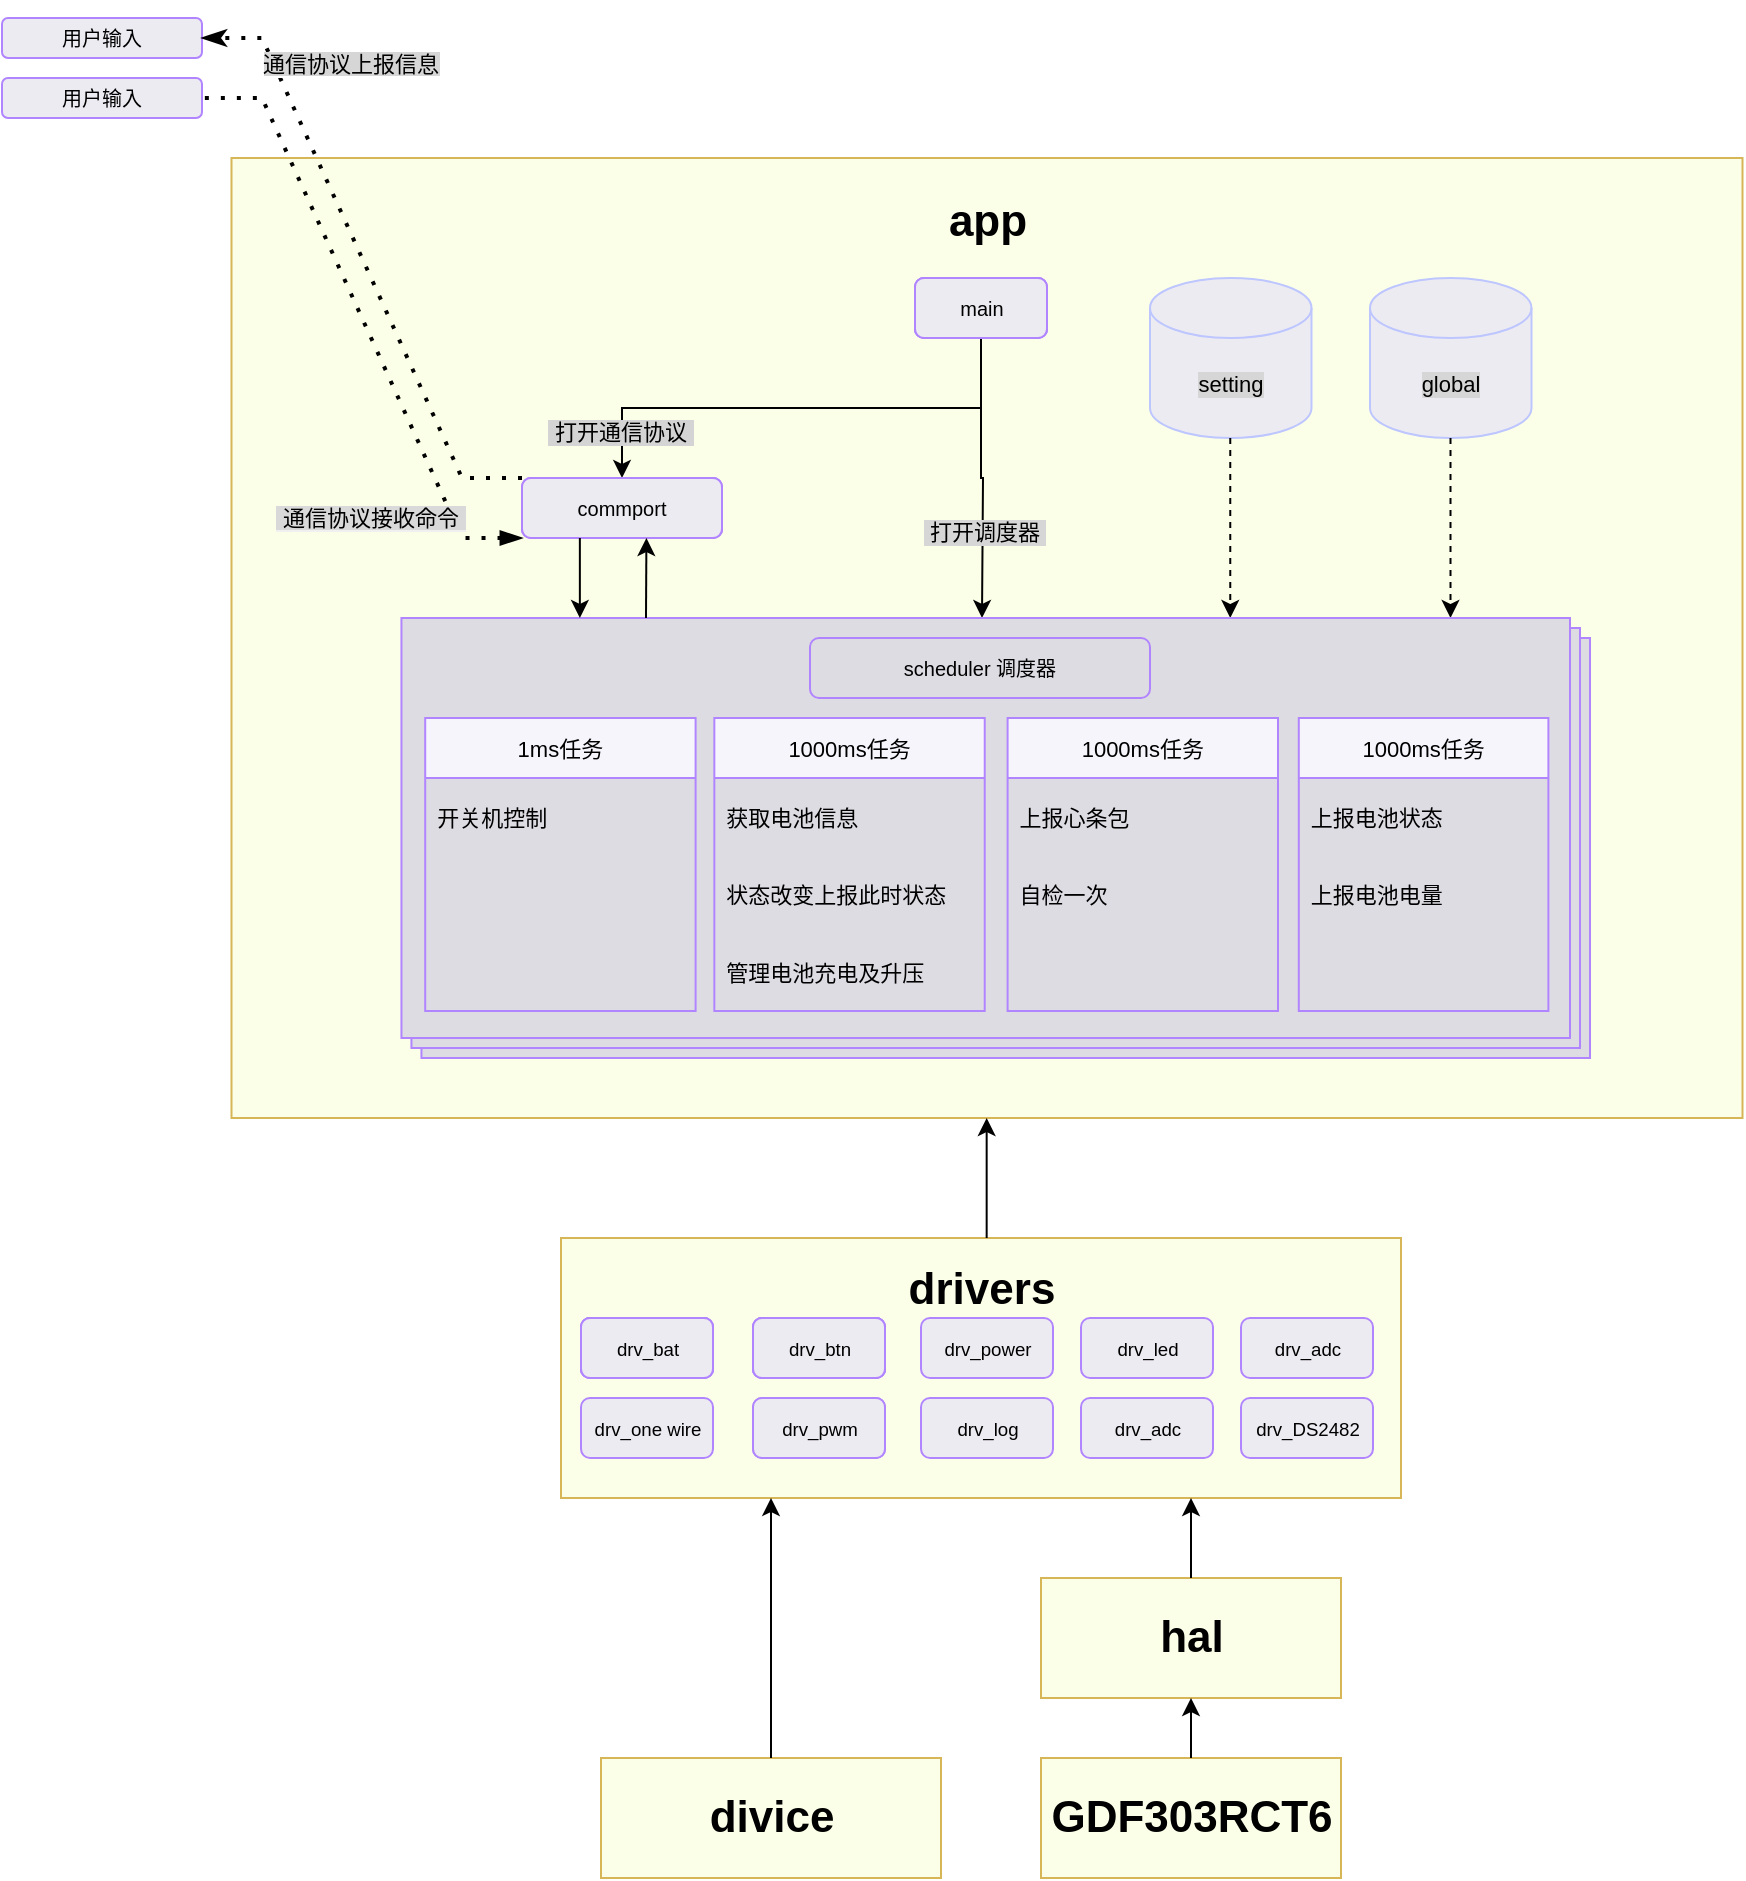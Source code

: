<mxfile version="20.2.2" type="github">
  <diagram id="prtHgNgQTEPvFCAcTncT" name="Page-1">
    <mxGraphModel dx="2300" dy="767" grid="1" gridSize="10" guides="1" tooltips="1" connect="1" arrows="1" fold="1" page="1" pageScale="1" pageWidth="827" pageHeight="1169" math="0" shadow="0">
      <root>
        <mxCell id="0" />
        <mxCell id="1" parent="0" />
        <mxCell id="XZaAGWMHw-ofj6j569ZM-145" value="" style="group;dashed=1;strokeColor=none;" vertex="1" connectable="0" parent="1">
          <mxGeometry x="80.75" y="180" width="755.5" height="670" as="geometry" />
        </mxCell>
        <mxCell id="XZaAGWMHw-ofj6j569ZM-3" value="&lt;b&gt;&lt;font style=&quot;font-size: 22px;&quot;&gt;app&lt;br&gt;&lt;/font&gt;&lt;/b&gt;&lt;br&gt;&lt;br&gt;&lt;br&gt;&lt;br&gt;&lt;br&gt;&lt;br&gt;&lt;br&gt;&lt;br&gt;&lt;br&gt;&lt;br&gt;&lt;br&gt;&lt;br&gt;&lt;br&gt;&lt;br&gt;&lt;br&gt;&lt;br&gt;&lt;br&gt;&lt;br&gt;&lt;br&gt;&lt;br&gt;&lt;br&gt;&lt;br&gt;&lt;br&gt;&lt;br&gt;&lt;br&gt;&lt;br&gt;&lt;br&gt;&lt;br&gt;&lt;br&gt;" style="rounded=0;whiteSpace=wrap;html=1;fillColor=#FCFFE8;strokeColor=#d6b656;" vertex="1" parent="XZaAGWMHw-ofj6j569ZM-145">
          <mxGeometry width="755.5" height="480" as="geometry" />
        </mxCell>
        <mxCell id="XZaAGWMHw-ofj6j569ZM-4" value="&lt;font style=&quot;font-size: 22px;&quot;&gt;&lt;b&gt;&lt;br&gt;&lt;br&gt;&lt;br&gt;drivers&lt;br&gt;&lt;br&gt;&lt;br&gt;&lt;br&gt;&lt;br&gt;&lt;br&gt;&lt;br&gt;&lt;/b&gt;&lt;/font&gt;" style="rounded=0;whiteSpace=wrap;html=1;fillColor=#FCFFE8;strokeColor=#d6b656;" vertex="1" parent="XZaAGWMHw-ofj6j569ZM-145">
          <mxGeometry x="164.75" y="540" width="420" height="130" as="geometry" />
        </mxCell>
        <mxCell id="XZaAGWMHw-ofj6j569ZM-142" value="" style="endArrow=classic;html=1;rounded=0;" edge="1" parent="XZaAGWMHw-ofj6j569ZM-145">
          <mxGeometry width="50" height="50" relative="1" as="geometry">
            <mxPoint x="377.58" y="540" as="sourcePoint" />
            <mxPoint x="377.58" y="480" as="targetPoint" />
          </mxGeometry>
        </mxCell>
        <mxCell id="XZaAGWMHw-ofj6j569ZM-148" value="setting" style="shape=cylinder3;whiteSpace=wrap;html=1;boundedLbl=1;backgroundOutline=1;size=15;labelBackgroundColor=#D6D6D6;fontSize=11;fontColor=default;strokeColor=#BDC6FF;fillColor=#EDEBF2;" vertex="1" parent="XZaAGWMHw-ofj6j569ZM-145">
          <mxGeometry x="459.25" y="60" width="80.75" height="80" as="geometry" />
        </mxCell>
        <mxCell id="XZaAGWMHw-ofj6j569ZM-149" value="global" style="shape=cylinder3;whiteSpace=wrap;html=1;boundedLbl=1;backgroundOutline=1;size=15;labelBackgroundColor=#D6D6D6;fontSize=11;fontColor=default;strokeColor=#BDC6FF;fillColor=#EDEBF2;" vertex="1" parent="XZaAGWMHw-ofj6j569ZM-145">
          <mxGeometry x="569.25" y="60" width="80.75" height="80" as="geometry" />
        </mxCell>
        <mxCell id="XZaAGWMHw-ofj6j569ZM-158" value="" style="endArrow=classic;html=1;rounded=0;targetPerimeterSpacing=0;strokeColor=#000000;elbow=vertical;exitX=0.5;exitY=1;exitDx=0;exitDy=0;dashed=1;" edge="1" parent="XZaAGWMHw-ofj6j569ZM-145">
          <mxGeometry width="50" height="50" relative="1" as="geometry">
            <mxPoint x="609.5" y="140" as="sourcePoint" />
            <mxPoint x="609.5" y="230" as="targetPoint" />
          </mxGeometry>
        </mxCell>
        <mxCell id="XZaAGWMHw-ofj6j569ZM-159" value="" style="endArrow=classic;html=1;rounded=0;targetPerimeterSpacing=0;strokeColor=#000000;elbow=vertical;exitX=0.5;exitY=1;exitDx=0;exitDy=0;dashed=1;" edge="1" parent="XZaAGWMHw-ofj6j569ZM-145">
          <mxGeometry width="50" height="50" relative="1" as="geometry">
            <mxPoint x="499.38" y="140" as="sourcePoint" />
            <mxPoint x="499.38" y="230" as="targetPoint" />
          </mxGeometry>
        </mxCell>
        <mxCell id="XZaAGWMHw-ofj6j569ZM-5" value="&lt;font style=&quot;font-size: 22px;&quot;&gt;&lt;b&gt;GDF303RCT6&lt;/b&gt;&lt;/font&gt;" style="rounded=0;whiteSpace=wrap;html=1;fillColor=#FCFFE8;strokeColor=#d6b656;" vertex="1" parent="1">
          <mxGeometry x="485.5" y="980" width="150" height="60" as="geometry" />
        </mxCell>
        <mxCell id="XZaAGWMHw-ofj6j569ZM-6" value="&lt;b&gt;&lt;font style=&quot;font-size: 22px;&quot;&gt;hal&lt;/font&gt;&lt;/b&gt;" style="rounded=0;whiteSpace=wrap;html=1;fillColor=#FCFFE8;strokeColor=#d6b656;" vertex="1" parent="1">
          <mxGeometry x="485.5" y="890" width="150" height="60" as="geometry" />
        </mxCell>
        <mxCell id="XZaAGWMHw-ofj6j569ZM-7" value="&lt;font style=&quot;font-size: 22px;&quot;&gt;&lt;b&gt;divice&lt;/b&gt;&lt;/font&gt;" style="rounded=0;whiteSpace=wrap;html=1;fillColor=#FCFFE8;strokeColor=#d6b656;" vertex="1" parent="1">
          <mxGeometry x="265.5" y="980" width="170" height="60" as="geometry" />
        </mxCell>
        <mxCell id="XZaAGWMHw-ofj6j569ZM-9" value="" style="endArrow=classic;html=1;rounded=0;exitX=0.5;exitY=0;exitDx=0;exitDy=0;entryX=0.5;entryY=1;entryDx=0;entryDy=0;" edge="1" parent="1" source="XZaAGWMHw-ofj6j569ZM-5" target="XZaAGWMHw-ofj6j569ZM-6">
          <mxGeometry width="50" height="50" relative="1" as="geometry">
            <mxPoint x="385.5" y="860" as="sourcePoint" />
            <mxPoint x="435.5" y="810" as="targetPoint" />
          </mxGeometry>
        </mxCell>
        <mxCell id="XZaAGWMHw-ofj6j569ZM-11" value="" style="endArrow=classic;html=1;rounded=0;exitX=0.5;exitY=0;exitDx=0;exitDy=0;entryX=0.25;entryY=1;entryDx=0;entryDy=0;" edge="1" parent="1" source="XZaAGWMHw-ofj6j569ZM-7" target="XZaAGWMHw-ofj6j569ZM-4">
          <mxGeometry width="50" height="50" relative="1" as="geometry">
            <mxPoint x="330" y="1010" as="sourcePoint" />
            <mxPoint x="330" y="970" as="targetPoint" />
          </mxGeometry>
        </mxCell>
        <mxCell id="XZaAGWMHw-ofj6j569ZM-12" value="" style="endArrow=classic;html=1;rounded=0;exitX=0.5;exitY=0;exitDx=0;exitDy=0;entryX=0.75;entryY=1;entryDx=0;entryDy=0;" edge="1" parent="1" source="XZaAGWMHw-ofj6j569ZM-6" target="XZaAGWMHw-ofj6j569ZM-4">
          <mxGeometry width="50" height="50" relative="1" as="geometry">
            <mxPoint x="560.5" y="1020" as="sourcePoint" />
            <mxPoint x="560.5" y="980" as="targetPoint" />
          </mxGeometry>
        </mxCell>
        <mxCell id="XZaAGWMHw-ofj6j569ZM-15" value="&lt;p class=&quot;MsoNormal&quot;&gt;&lt;span style=&quot;font-family: 等线; font-size: 7pt;&quot;&gt;&lt;font face=&quot;Arial&quot;&gt;drv_&lt;/font&gt;&lt;/span&gt;&lt;span style=&quot;font-family: Arial; font-size: 7pt;&quot;&gt;bat&lt;/span&gt;&lt;/p&gt;" style="rounded=1;whiteSpace=wrap;html=1;fillColor=#FCFFE8;strokeColor=#B185FF;" vertex="1" parent="1">
          <mxGeometry x="255.5" y="760" width="66" height="30" as="geometry" />
        </mxCell>
        <mxCell id="XZaAGWMHw-ofj6j569ZM-16" value="&lt;p class=&quot;MsoNormal&quot;&gt;&lt;span style=&quot;font-family: 等线; font-size: 7pt;&quot;&gt;&lt;font face=&quot;Arial&quot;&gt;drv_&lt;/font&gt;&lt;/span&gt;&lt;span style=&quot;font-family: Arial; font-size: 7pt;&quot;&gt;power&lt;/span&gt;&lt;/p&gt;" style="rounded=1;whiteSpace=wrap;html=1;fillColor=#EDEBF2;strokeColor=#B185FF;" vertex="1" parent="1">
          <mxGeometry x="425.5" y="760" width="66" height="30" as="geometry" />
        </mxCell>
        <mxCell id="XZaAGWMHw-ofj6j569ZM-17" value="&lt;p class=&quot;MsoNormal&quot;&gt;&lt;span style=&quot;font-family: 等线; font-size: 7pt;&quot;&gt;&lt;font face=&quot;Arial&quot;&gt;drv_&lt;/font&gt;&lt;/span&gt;&lt;span style=&quot;font-family: Arial; font-size: 7pt;&quot;&gt;led&lt;/span&gt;&lt;/p&gt;" style="rounded=1;whiteSpace=wrap;html=1;fillColor=#EDEBF2;strokeColor=#B185FF;" vertex="1" parent="1">
          <mxGeometry x="505.5" y="760" width="66" height="30" as="geometry" />
        </mxCell>
        <mxCell id="XZaAGWMHw-ofj6j569ZM-18" value="&lt;p class=&quot;MsoNormal&quot;&gt;&lt;span style=&quot;font-family: 等线; font-size: 7pt;&quot;&gt;&lt;font face=&quot;Arial&quot;&gt;drv_&lt;/font&gt;&lt;/span&gt;&lt;span style=&quot;font-family: Arial; font-size: 7pt;&quot;&gt;btn&lt;/span&gt;&lt;/p&gt;" style="rounded=1;whiteSpace=wrap;html=1;fillColor=#FCFFE8;strokeColor=#B185FF;" vertex="1" parent="1">
          <mxGeometry x="341.5" y="760" width="66" height="30" as="geometry" />
        </mxCell>
        <mxCell id="XZaAGWMHw-ofj6j569ZM-20" value="&lt;p class=&quot;MsoNormal&quot;&gt;&lt;span style=&quot;font-family: 等线; font-size: 7pt;&quot;&gt;&lt;font face=&quot;Arial&quot;&gt;drv_&lt;/font&gt;&lt;/span&gt;&lt;span style=&quot;font-family: Arial; font-size: 7pt;&quot;&gt;one wire&lt;/span&gt;&lt;/p&gt;" style="rounded=1;whiteSpace=wrap;html=1;fillColor=#EDEBF2;strokeColor=#B185FF;" vertex="1" parent="1">
          <mxGeometry x="255.5" y="800" width="66" height="30" as="geometry" />
        </mxCell>
        <mxCell id="XZaAGWMHw-ofj6j569ZM-21" value="&lt;p class=&quot;MsoNormal&quot;&gt;&lt;span style=&quot;font-family: 等线; font-size: 7pt;&quot;&gt;&lt;font face=&quot;Arial&quot;&gt;drv_&lt;/font&gt;&lt;/span&gt;&lt;span style=&quot;font-family: Arial; font-size: 7pt;&quot;&gt;pwm&lt;/span&gt;&lt;/p&gt;" style="rounded=1;whiteSpace=wrap;html=1;fillColor=#DEDCE3;strokeColor=#B185FF;" vertex="1" parent="1">
          <mxGeometry x="341.5" y="800" width="66" height="30" as="geometry" />
        </mxCell>
        <mxCell id="XZaAGWMHw-ofj6j569ZM-22" value="&lt;p class=&quot;MsoNormal&quot;&gt;&lt;span style=&quot;font-family: 等线; font-size: 7pt;&quot;&gt;&lt;font face=&quot;Arial&quot;&gt;drv_&lt;/font&gt;&lt;/span&gt;&lt;span style=&quot;font-family: Arial; font-size: 7pt;&quot;&gt;log&lt;/span&gt;&lt;/p&gt;" style="rounded=1;whiteSpace=wrap;html=1;fillColor=#EDEBF2;strokeColor=#B185FF;" vertex="1" parent="1">
          <mxGeometry x="425.5" y="800" width="66" height="30" as="geometry" />
        </mxCell>
        <mxCell id="XZaAGWMHw-ofj6j569ZM-24" value="&lt;p class=&quot;MsoNormal&quot;&gt;&lt;span style=&quot;font-family: 等线; font-size: 7pt;&quot;&gt;&lt;font face=&quot;Arial&quot;&gt;drv_&lt;/font&gt;&lt;/span&gt;&lt;span style=&quot;font-family: Arial; font-size: 7pt;&quot;&gt;adc&lt;/span&gt;&lt;/p&gt;" style="rounded=1;whiteSpace=wrap;html=1;fillColor=#EDEBF2;strokeColor=#B185FF;" vertex="1" parent="1">
          <mxGeometry x="505.5" y="800" width="66" height="30" as="geometry" />
        </mxCell>
        <mxCell id="XZaAGWMHw-ofj6j569ZM-26" value="&lt;p class=&quot;MsoNormal&quot;&gt;&lt;span style=&quot;font-family: 等线; font-size: 7pt;&quot;&gt;&lt;font face=&quot;Arial&quot;&gt;drv_&lt;/font&gt;&lt;/span&gt;&lt;span style=&quot;font-family: Arial; font-size: 7pt;&quot;&gt;adc&lt;/span&gt;&lt;/p&gt;" style="rounded=1;whiteSpace=wrap;html=1;fillColor=#EDEBF2;strokeColor=#B185FF;" vertex="1" parent="1">
          <mxGeometry x="585.5" y="760" width="66" height="30" as="geometry" />
        </mxCell>
        <mxCell id="XZaAGWMHw-ofj6j569ZM-27" value="&lt;p class=&quot;MsoNormal&quot;&gt;&lt;span style=&quot;font-family: 等线; font-size: 7pt;&quot;&gt;&lt;font face=&quot;Arial&quot;&gt;drv_DS2482&lt;/font&gt;&lt;/span&gt;&lt;/p&gt;" style="rounded=1;whiteSpace=wrap;html=1;fillColor=#EDEBF2;strokeColor=#B185FF;" vertex="1" parent="1">
          <mxGeometry x="585.5" y="800" width="66" height="30" as="geometry" />
        </mxCell>
        <mxCell id="XZaAGWMHw-ofj6j569ZM-28" value="&lt;p class=&quot;MsoNormal&quot;&gt;&lt;span style=&quot;font-family: 等线; font-size: 7pt;&quot;&gt;&lt;font face=&quot;Arial&quot;&gt;drv_&lt;/font&gt;&lt;/span&gt;&lt;span style=&quot;font-family: Arial; font-size: 7pt;&quot;&gt;bat&lt;/span&gt;&lt;/p&gt;" style="rounded=1;whiteSpace=wrap;html=1;fillColor=#DEDCE3;strokeColor=#B185FF;" vertex="1" parent="1">
          <mxGeometry x="255.5" y="760" width="66" height="30" as="geometry" />
        </mxCell>
        <mxCell id="XZaAGWMHw-ofj6j569ZM-29" value="&lt;p class=&quot;MsoNormal&quot;&gt;&lt;span style=&quot;font-family: 等线; font-size: 7pt;&quot;&gt;&lt;font face=&quot;Arial&quot;&gt;drv_&lt;/font&gt;&lt;/span&gt;&lt;span style=&quot;font-family: Arial; font-size: 7pt;&quot;&gt;btn&lt;/span&gt;&lt;/p&gt;" style="rounded=1;whiteSpace=wrap;html=1;fillColor=#DEDCE3;strokeColor=#B185FF;" vertex="1" parent="1">
          <mxGeometry x="341.5" y="760" width="66" height="30" as="geometry" />
        </mxCell>
        <mxCell id="XZaAGWMHw-ofj6j569ZM-31" style="edgeStyle=orthogonalEdgeStyle;rounded=0;orthogonalLoop=1;jettySize=auto;html=1;exitX=0.5;exitY=1;exitDx=0;exitDy=0;strokeColor=#000000;" edge="1" parent="1" source="XZaAGWMHw-ofj6j569ZM-30">
          <mxGeometry relative="1" as="geometry">
            <mxPoint x="456" y="410" as="targetPoint" />
          </mxGeometry>
        </mxCell>
        <mxCell id="XZaAGWMHw-ofj6j569ZM-46" value="&amp;nbsp;打开调度器&amp;nbsp;" style="edgeLabel;html=1;align=center;verticalAlign=middle;resizable=0;points=[];labelBackgroundColor=#D6D6D6;" vertex="1" connectable="0" parent="XZaAGWMHw-ofj6j569ZM-31">
          <mxGeometry x="0.389" relative="1" as="geometry">
            <mxPoint as="offset" />
          </mxGeometry>
        </mxCell>
        <mxCell id="XZaAGWMHw-ofj6j569ZM-36" style="edgeStyle=orthogonalEdgeStyle;rounded=0;orthogonalLoop=1;jettySize=auto;html=1;exitX=0.5;exitY=1;exitDx=0;exitDy=0;strokeColor=#000000;" edge="1" parent="1" source="XZaAGWMHw-ofj6j569ZM-30" target="XZaAGWMHw-ofj6j569ZM-35">
          <mxGeometry relative="1" as="geometry" />
        </mxCell>
        <mxCell id="XZaAGWMHw-ofj6j569ZM-47" value="&amp;nbsp;打开通信协议&amp;nbsp;" style="edgeLabel;html=1;align=center;verticalAlign=middle;resizable=0;points=[];labelBackgroundColor=#D4D4D4;" vertex="1" connectable="0" parent="XZaAGWMHw-ofj6j569ZM-36">
          <mxGeometry x="0.817" y="-1" relative="1" as="geometry">
            <mxPoint as="offset" />
          </mxGeometry>
        </mxCell>
        <mxCell id="XZaAGWMHw-ofj6j569ZM-30" value="&lt;p class=&quot;MsoNormal&quot;&gt;&lt;font size=&quot;1&quot; face=&quot;Arial&quot;&gt;main&lt;/font&gt;&lt;/p&gt;" style="rounded=1;whiteSpace=wrap;html=1;fillColor=#DEDCE3;strokeColor=#B185FF;" vertex="1" parent="1">
          <mxGeometry x="422.5" y="240" width="66" height="30" as="geometry" />
        </mxCell>
        <mxCell id="XZaAGWMHw-ofj6j569ZM-35" value="&lt;p class=&quot;MsoNormal&quot;&gt;&lt;font size=&quot;1&quot; face=&quot;Arial&quot;&gt;commport&lt;/font&gt;&lt;/p&gt;" style="rounded=1;whiteSpace=wrap;html=1;fillColor=#DEDCE3;strokeColor=#B185FF;" vertex="1" parent="1">
          <mxGeometry x="226" y="340" width="100" height="30" as="geometry" />
        </mxCell>
        <mxCell id="XZaAGWMHw-ofj6j569ZM-39" value="" style="endArrow=none;dashed=1;html=1;dashPattern=1 3;strokeWidth=2;rounded=0;entryX=1;entryY=0.5;entryDx=0;entryDy=0;edgeStyle=entityRelationEdgeStyle;elbow=vertical;exitX=0;exitY=1;exitDx=0;exitDy=0;targetPerimeterSpacing=0;startArrow=blockThin;startFill=1;" edge="1" parent="1" source="XZaAGWMHw-ofj6j569ZM-67" target="XZaAGWMHw-ofj6j569ZM-134">
          <mxGeometry width="50" height="50" relative="1" as="geometry">
            <mxPoint x="116" y="250" as="sourcePoint" />
            <mxPoint x="66" y="162.5" as="targetPoint" />
          </mxGeometry>
        </mxCell>
        <mxCell id="XZaAGWMHw-ofj6j569ZM-42" value="&lt;span style=&quot;background-color: rgb(217, 217, 217);&quot;&gt;&amp;nbsp;通信协议接收命令&amp;nbsp;&lt;/span&gt;" style="edgeLabel;html=1;align=center;verticalAlign=middle;resizable=0;points=[];labelBackgroundColor=#F0F0F0;" vertex="1" connectable="0" parent="XZaAGWMHw-ofj6j569ZM-39">
          <mxGeometry x="0.071" y="2" relative="1" as="geometry">
            <mxPoint x="10" y="109" as="offset" />
          </mxGeometry>
        </mxCell>
        <mxCell id="XZaAGWMHw-ofj6j569ZM-57" value="&lt;p class=&quot;MsoNormal&quot;&gt;&lt;font size=&quot;1&quot; face=&quot;Arial&quot;&gt;commport&lt;/font&gt;&lt;/p&gt;" style="rounded=1;whiteSpace=wrap;html=1;fillColor=#DEDCE3;strokeColor=#B185FF;" vertex="1" parent="1">
          <mxGeometry x="226" y="340" width="100" height="30" as="geometry" />
        </mxCell>
        <mxCell id="XZaAGWMHw-ofj6j569ZM-58" value="&lt;p class=&quot;MsoNormal&quot;&gt;&lt;font size=&quot;1&quot; face=&quot;Arial&quot;&gt;main&lt;/font&gt;&lt;/p&gt;" style="rounded=1;whiteSpace=wrap;html=1;fillColor=#DEDCE3;strokeColor=#B185FF;" vertex="1" parent="1">
          <mxGeometry x="422.5" y="240" width="66" height="30" as="geometry" />
        </mxCell>
        <mxCell id="XZaAGWMHw-ofj6j569ZM-60" value="&lt;p class=&quot;MsoNormal&quot;&gt;&lt;span style=&quot;font-family: 等线; font-size: 7pt;&quot;&gt;&lt;font face=&quot;Arial&quot;&gt;drv_&lt;/font&gt;&lt;/span&gt;&lt;span style=&quot;font-family: Arial; font-size: 7pt;&quot;&gt;btn&lt;/span&gt;&lt;/p&gt;" style="rounded=1;whiteSpace=wrap;html=1;fillColor=#DEDCE3;strokeColor=#B185FF;" vertex="1" parent="1">
          <mxGeometry x="341.5" y="760" width="66" height="30" as="geometry" />
        </mxCell>
        <mxCell id="XZaAGWMHw-ofj6j569ZM-61" value="&lt;p class=&quot;MsoNormal&quot;&gt;&lt;span style=&quot;font-family: 等线; font-size: 7pt;&quot;&gt;&lt;font face=&quot;Arial&quot;&gt;drv_&lt;/font&gt;&lt;/span&gt;&lt;span style=&quot;font-family: Arial; font-size: 7pt;&quot;&gt;bat&lt;/span&gt;&lt;/p&gt;" style="rounded=1;whiteSpace=wrap;html=1;fillColor=#DEDCE3;strokeColor=#B185FF;" vertex="1" parent="1">
          <mxGeometry x="255.5" y="760" width="66" height="30" as="geometry" />
        </mxCell>
        <mxCell id="XZaAGWMHw-ofj6j569ZM-67" value="&lt;p class=&quot;MsoNormal&quot;&gt;&lt;font size=&quot;1&quot; face=&quot;Arial&quot;&gt;commport&lt;/font&gt;&lt;/p&gt;" style="rounded=1;whiteSpace=wrap;html=1;fillColor=#EDEBF2;strokeColor=#B185FF;" vertex="1" parent="1">
          <mxGeometry x="226" y="340" width="100" height="30" as="geometry" />
        </mxCell>
        <mxCell id="XZaAGWMHw-ofj6j569ZM-68" value="&lt;p class=&quot;MsoNormal&quot;&gt;&lt;font size=&quot;1&quot; face=&quot;Arial&quot;&gt;main&lt;/font&gt;&lt;/p&gt;" style="rounded=1;whiteSpace=wrap;html=1;fillColor=#EDEBF2;strokeColor=#B185FF;" vertex="1" parent="1">
          <mxGeometry x="422.5" y="240" width="66" height="30" as="geometry" />
        </mxCell>
        <mxCell id="XZaAGWMHw-ofj6j569ZM-70" value="&lt;p class=&quot;MsoNormal&quot;&gt;&lt;span style=&quot;font-family: 等线; font-size: 7pt;&quot;&gt;&lt;font face=&quot;Arial&quot;&gt;drv_&lt;/font&gt;&lt;/span&gt;&lt;span style=&quot;font-family: Arial; font-size: 7pt;&quot;&gt;btn&lt;/span&gt;&lt;/p&gt;" style="rounded=1;whiteSpace=wrap;html=1;fillColor=#EDEBF2;strokeColor=#B185FF;" vertex="1" parent="1">
          <mxGeometry x="341.5" y="760" width="66" height="30" as="geometry" />
        </mxCell>
        <mxCell id="XZaAGWMHw-ofj6j569ZM-71" value="&lt;p class=&quot;MsoNormal&quot;&gt;&lt;span style=&quot;font-family: 等线; font-size: 7pt;&quot;&gt;&lt;font face=&quot;Arial&quot;&gt;drv_&lt;/font&gt;&lt;/span&gt;&lt;span style=&quot;font-family: Arial; font-size: 7pt;&quot;&gt;bat&lt;/span&gt;&lt;/p&gt;" style="rounded=1;whiteSpace=wrap;html=1;fillColor=#EDEBF2;strokeColor=#B185FF;" vertex="1" parent="1">
          <mxGeometry x="255.5" y="760" width="66" height="30" as="geometry" />
        </mxCell>
        <mxCell id="XZaAGWMHw-ofj6j569ZM-72" value="&lt;p class=&quot;MsoNormal&quot;&gt;&lt;span style=&quot;font-family: 等线; font-size: 7pt;&quot;&gt;&lt;font face=&quot;Arial&quot;&gt;drv_&lt;/font&gt;&lt;/span&gt;&lt;span style=&quot;font-family: Arial; font-size: 7pt;&quot;&gt;pwm&lt;/span&gt;&lt;/p&gt;" style="rounded=1;whiteSpace=wrap;html=1;fillColor=#EDEBF2;strokeColor=#B185FF;" vertex="1" parent="1">
          <mxGeometry x="341.5" y="800" width="66" height="30" as="geometry" />
        </mxCell>
        <mxCell id="XZaAGWMHw-ofj6j569ZM-78" value="" style="group;labelBackgroundColor=none;" vertex="1" connectable="0" parent="1">
          <mxGeometry x="240" y="410" width="520" height="220" as="geometry" />
        </mxCell>
        <mxCell id="XZaAGWMHw-ofj6j569ZM-44" value="" style="verticalLabelPosition=bottom;verticalAlign=top;html=1;shape=mxgraph.basic.layered_rect;dx=10;outlineConnect=0;labelBackgroundColor=#F0F0F0;strokeColor=#B185FF;fillColor=#DEDCE3;" vertex="1" parent="XZaAGWMHw-ofj6j569ZM-78">
          <mxGeometry x="-74.286" width="594.286" height="220" as="geometry" />
        </mxCell>
        <mxCell id="XZaAGWMHw-ofj6j569ZM-94" value="1ms任务" style="swimlane;fontStyle=0;childLayout=stackLayout;horizontal=1;startSize=30;horizontalStack=0;resizeParent=1;resizeParentMax=0;resizeLast=0;collapsible=1;marginBottom=0;labelBackgroundColor=none;fontSize=11;fontColor=default;strokeColor=#B185FF;fillColor=#F7F5FC;" vertex="1" parent="XZaAGWMHw-ofj6j569ZM-78">
          <mxGeometry x="-62.402" y="50.002" width="135.2" height="146.471" as="geometry" />
        </mxCell>
        <mxCell id="XZaAGWMHw-ofj6j569ZM-95" value="开关机控制" style="text;strokeColor=none;fillColor=none;align=left;verticalAlign=middle;spacingLeft=4;spacingRight=4;overflow=hidden;points=[[0,0.5],[1,0.5]];portConstraint=eastwest;rotatable=0;labelBackgroundColor=none;fontSize=11;fontColor=default;" vertex="1" parent="XZaAGWMHw-ofj6j569ZM-94">
          <mxGeometry y="30" width="135.2" height="38.824" as="geometry" />
        </mxCell>
        <mxCell id="XZaAGWMHw-ofj6j569ZM-96" value=" " style="text;strokeColor=none;fillColor=none;align=left;verticalAlign=middle;spacingLeft=4;spacingRight=4;overflow=hidden;points=[[0,0.5],[1,0.5]];portConstraint=eastwest;rotatable=0;labelBackgroundColor=none;fontSize=11;fontColor=default;" vertex="1" parent="XZaAGWMHw-ofj6j569ZM-94">
          <mxGeometry y="68.824" width="135.2" height="38.824" as="geometry" />
        </mxCell>
        <mxCell id="XZaAGWMHw-ofj6j569ZM-97" value=" " style="text;strokeColor=none;fillColor=none;align=left;verticalAlign=middle;spacingLeft=4;spacingRight=4;overflow=hidden;points=[[0,0.5],[1,0.5]];portConstraint=eastwest;rotatable=0;labelBackgroundColor=none;fontSize=11;fontColor=default;" vertex="1" parent="XZaAGWMHw-ofj6j569ZM-94">
          <mxGeometry y="107.647" width="135.2" height="38.824" as="geometry" />
        </mxCell>
        <mxCell id="XZaAGWMHw-ofj6j569ZM-107" value="1000ms任务" style="swimlane;fontStyle=0;childLayout=stackLayout;horizontal=1;startSize=30;horizontalStack=0;resizeParent=1;resizeParentMax=0;resizeLast=0;collapsible=1;marginBottom=0;labelBackgroundColor=none;fontSize=11;fontColor=default;strokeColor=#B185FF;fillColor=#F7F5FC;" vertex="1" parent="XZaAGWMHw-ofj6j569ZM-78">
          <mxGeometry x="82.165" y="50.002" width="135.2" height="146.471" as="geometry" />
        </mxCell>
        <mxCell id="XZaAGWMHw-ofj6j569ZM-108" value="获取电池信息" style="text;strokeColor=none;fillColor=none;align=left;verticalAlign=middle;spacingLeft=4;spacingRight=4;overflow=hidden;points=[[0,0.5],[1,0.5]];portConstraint=eastwest;rotatable=0;labelBackgroundColor=none;fontSize=11;fontColor=default;" vertex="1" parent="XZaAGWMHw-ofj6j569ZM-107">
          <mxGeometry y="30" width="135.2" height="38.824" as="geometry" />
        </mxCell>
        <mxCell id="XZaAGWMHw-ofj6j569ZM-109" value="状态改变上报此时状态" style="text;strokeColor=none;fillColor=none;align=left;verticalAlign=middle;spacingLeft=4;spacingRight=4;overflow=hidden;points=[[0,0.5],[1,0.5]];portConstraint=eastwest;rotatable=0;labelBackgroundColor=none;fontSize=11;fontColor=default;" vertex="1" parent="XZaAGWMHw-ofj6j569ZM-107">
          <mxGeometry y="68.824" width="135.2" height="38.824" as="geometry" />
        </mxCell>
        <mxCell id="XZaAGWMHw-ofj6j569ZM-110" value="管理电池充电及升压" style="text;strokeColor=none;fillColor=none;align=left;verticalAlign=middle;spacingLeft=4;spacingRight=4;overflow=hidden;points=[[0,0.5],[1,0.5]];portConstraint=eastwest;rotatable=0;labelBackgroundColor=none;fontSize=11;fontColor=default;" vertex="1" parent="XZaAGWMHw-ofj6j569ZM-107">
          <mxGeometry y="107.647" width="135.2" height="38.824" as="geometry" />
        </mxCell>
        <mxCell id="XZaAGWMHw-ofj6j569ZM-111" value="1000ms任务" style="swimlane;fontStyle=0;childLayout=stackLayout;horizontal=1;startSize=30;horizontalStack=0;resizeParent=1;resizeParentMax=0;resizeLast=0;collapsible=1;marginBottom=0;labelBackgroundColor=none;fontSize=11;fontColor=default;strokeColor=#B185FF;fillColor=#F7F5FC;" vertex="1" parent="XZaAGWMHw-ofj6j569ZM-78">
          <mxGeometry x="228.8" y="50.002" width="135.2" height="146.471" as="geometry" />
        </mxCell>
        <mxCell id="XZaAGWMHw-ofj6j569ZM-112" value="上报心条包" style="text;strokeColor=none;fillColor=none;align=left;verticalAlign=middle;spacingLeft=4;spacingRight=4;overflow=hidden;points=[[0,0.5],[1,0.5]];portConstraint=eastwest;rotatable=0;labelBackgroundColor=none;fontSize=11;fontColor=default;" vertex="1" parent="XZaAGWMHw-ofj6j569ZM-111">
          <mxGeometry y="30" width="135.2" height="38.824" as="geometry" />
        </mxCell>
        <mxCell id="XZaAGWMHw-ofj6j569ZM-113" value="自检一次" style="text;strokeColor=none;fillColor=none;align=left;verticalAlign=middle;spacingLeft=4;spacingRight=4;overflow=hidden;points=[[0,0.5],[1,0.5]];portConstraint=eastwest;rotatable=0;labelBackgroundColor=none;fontSize=11;fontColor=default;" vertex="1" parent="XZaAGWMHw-ofj6j569ZM-111">
          <mxGeometry y="68.824" width="135.2" height="38.824" as="geometry" />
        </mxCell>
        <mxCell id="XZaAGWMHw-ofj6j569ZM-114" value=" " style="text;strokeColor=none;fillColor=none;align=left;verticalAlign=middle;spacingLeft=4;spacingRight=4;overflow=hidden;points=[[0,0.5],[1,0.5]];portConstraint=eastwest;rotatable=0;labelBackgroundColor=none;fontSize=11;fontColor=default;" vertex="1" parent="XZaAGWMHw-ofj6j569ZM-111">
          <mxGeometry y="107.647" width="135.2" height="38.824" as="geometry" />
        </mxCell>
        <mxCell id="XZaAGWMHw-ofj6j569ZM-116" value="1000ms任务" style="swimlane;fontStyle=0;childLayout=stackLayout;horizontal=1;startSize=30;horizontalStack=0;resizeParent=1;resizeParentMax=0;resizeLast=0;collapsible=1;marginBottom=0;labelBackgroundColor=none;fontSize=11;fontColor=default;strokeColor=#B185FF;fillColor=#F7F5FC;" vertex="1" parent="XZaAGWMHw-ofj6j569ZM-78">
          <mxGeometry x="374.4" y="50.002" width="124.8" height="146.471" as="geometry" />
        </mxCell>
        <mxCell id="XZaAGWMHw-ofj6j569ZM-117" value="上报电池状态" style="text;strokeColor=none;fillColor=none;align=left;verticalAlign=middle;spacingLeft=4;spacingRight=4;overflow=hidden;points=[[0,0.5],[1,0.5]];portConstraint=eastwest;rotatable=0;labelBackgroundColor=none;fontSize=11;fontColor=default;" vertex="1" parent="XZaAGWMHw-ofj6j569ZM-116">
          <mxGeometry y="30" width="124.8" height="38.824" as="geometry" />
        </mxCell>
        <mxCell id="XZaAGWMHw-ofj6j569ZM-118" value="上报电池电量" style="text;strokeColor=none;fillColor=none;align=left;verticalAlign=middle;spacingLeft=4;spacingRight=4;overflow=hidden;points=[[0,0.5],[1,0.5]];portConstraint=eastwest;rotatable=0;labelBackgroundColor=none;fontSize=11;fontColor=default;" vertex="1" parent="XZaAGWMHw-ofj6j569ZM-116">
          <mxGeometry y="68.824" width="124.8" height="38.824" as="geometry" />
        </mxCell>
        <mxCell id="XZaAGWMHw-ofj6j569ZM-119" value=" " style="text;strokeColor=none;fillColor=none;align=left;verticalAlign=middle;spacingLeft=4;spacingRight=4;overflow=hidden;points=[[0,0.5],[1,0.5]];portConstraint=eastwest;rotatable=0;labelBackgroundColor=none;fontSize=11;fontColor=default;" vertex="1" parent="XZaAGWMHw-ofj6j569ZM-116">
          <mxGeometry y="107.647" width="124.8" height="38.824" as="geometry" />
        </mxCell>
        <mxCell id="XZaAGWMHw-ofj6j569ZM-56" value="&lt;p class=&quot;MsoNormal&quot;&gt;&lt;font size=&quot;1&quot; face=&quot;Arial&quot;&gt;scheduler 调度器&lt;/font&gt;&lt;/p&gt;" style="rounded=1;whiteSpace=wrap;html=1;fillColor=#DEDCE3;strokeColor=#B185FF;" vertex="1" parent="XZaAGWMHw-ofj6j569ZM-78">
          <mxGeometry x="130" y="10" width="170" height="30" as="geometry" />
        </mxCell>
        <mxCell id="XZaAGWMHw-ofj6j569ZM-121" value="" style="endArrow=classic;html=1;rounded=0;targetPerimeterSpacing=0;strokeColor=#000000;elbow=vertical;exitX=0.5;exitY=1;exitDx=0;exitDy=0;" edge="1" parent="1">
          <mxGeometry width="50" height="50" relative="1" as="geometry">
            <mxPoint x="254.93" y="370" as="sourcePoint" />
            <mxPoint x="254.93" y="410" as="targetPoint" />
          </mxGeometry>
        </mxCell>
        <mxCell id="XZaAGWMHw-ofj6j569ZM-122" value="" style="endArrow=classic;html=1;rounded=0;targetPerimeterSpacing=0;strokeColor=#000000;elbow=vertical;" edge="1" parent="1">
          <mxGeometry width="50" height="50" relative="1" as="geometry">
            <mxPoint x="288" y="410" as="sourcePoint" />
            <mxPoint x="288.21" y="370" as="targetPoint" />
          </mxGeometry>
        </mxCell>
        <mxCell id="XZaAGWMHw-ofj6j569ZM-125" value="&lt;p class=&quot;MsoNormal&quot;&gt;&lt;font size=&quot;1&quot; face=&quot;Arial&quot;&gt;用户输入&lt;/font&gt;&lt;/p&gt;" style="rounded=1;whiteSpace=wrap;html=1;fillColor=#EDEBF2;strokeColor=#B185FF;" vertex="1" parent="1">
          <mxGeometry x="-34" y="110" width="100" height="20" as="geometry" />
        </mxCell>
        <mxCell id="XZaAGWMHw-ofj6j569ZM-130" value="" style="endArrow=classicThin;dashed=1;html=1;dashPattern=1 3;strokeWidth=2;rounded=0;fontSize=11;fontColor=default;targetPerimeterSpacing=0;elbow=vertical;entryX=1;entryY=0.5;entryDx=0;entryDy=0;exitX=0;exitY=0;exitDx=0;exitDy=0;startArrow=none;startFill=0;endFill=1;edgeStyle=entityRelationEdgeStyle;" edge="1" parent="1" source="XZaAGWMHw-ofj6j569ZM-67" target="XZaAGWMHw-ofj6j569ZM-125">
          <mxGeometry width="50" height="50" relative="1" as="geometry">
            <mxPoint x="160" y="180" as="sourcePoint" />
            <mxPoint x="210" y="130" as="targetPoint" />
          </mxGeometry>
        </mxCell>
        <mxCell id="XZaAGWMHw-ofj6j569ZM-131" value="&lt;span style=&quot;background-color: rgb(214, 214, 214);&quot;&gt;通信协议上报信息&lt;/span&gt;" style="edgeLabel;html=1;align=center;verticalAlign=middle;resizable=0;points=[];fontSize=11;fontColor=default;" vertex="1" connectable="0" parent="XZaAGWMHw-ofj6j569ZM-130">
          <mxGeometry x="0.205" y="-2" relative="1" as="geometry">
            <mxPoint x="5" y="-68" as="offset" />
          </mxGeometry>
        </mxCell>
        <mxCell id="XZaAGWMHw-ofj6j569ZM-134" value="&lt;p class=&quot;MsoNormal&quot;&gt;&lt;font size=&quot;1&quot; face=&quot;Arial&quot;&gt;用户输入&lt;/font&gt;&lt;/p&gt;" style="rounded=1;whiteSpace=wrap;html=1;fillColor=#EDEBF2;strokeColor=#B185FF;" vertex="1" parent="1">
          <mxGeometry x="-34" y="140" width="100" height="20" as="geometry" />
        </mxCell>
      </root>
    </mxGraphModel>
  </diagram>
</mxfile>
